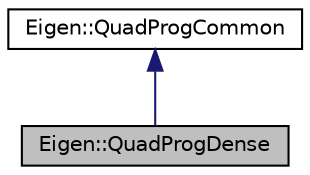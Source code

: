 digraph "Eigen::QuadProgDense"
{
  edge [fontname="Helvetica",fontsize="10",labelfontname="Helvetica",labelfontsize="10"];
  node [fontname="Helvetica",fontsize="10",shape=record];
  Node2 [label="Eigen::QuadProgDense",height=0.2,width=0.4,color="black", fillcolor="grey75", style="filled", fontcolor="black"];
  Node3 -> Node2 [dir="back",color="midnightblue",fontsize="10",style="solid",fontname="Helvetica"];
  Node3 [label="Eigen::QuadProgCommon",height=0.2,width=0.4,color="black", fillcolor="white", style="filled",URL="$classEigen_1_1QuadProgCommon.html"];
}
